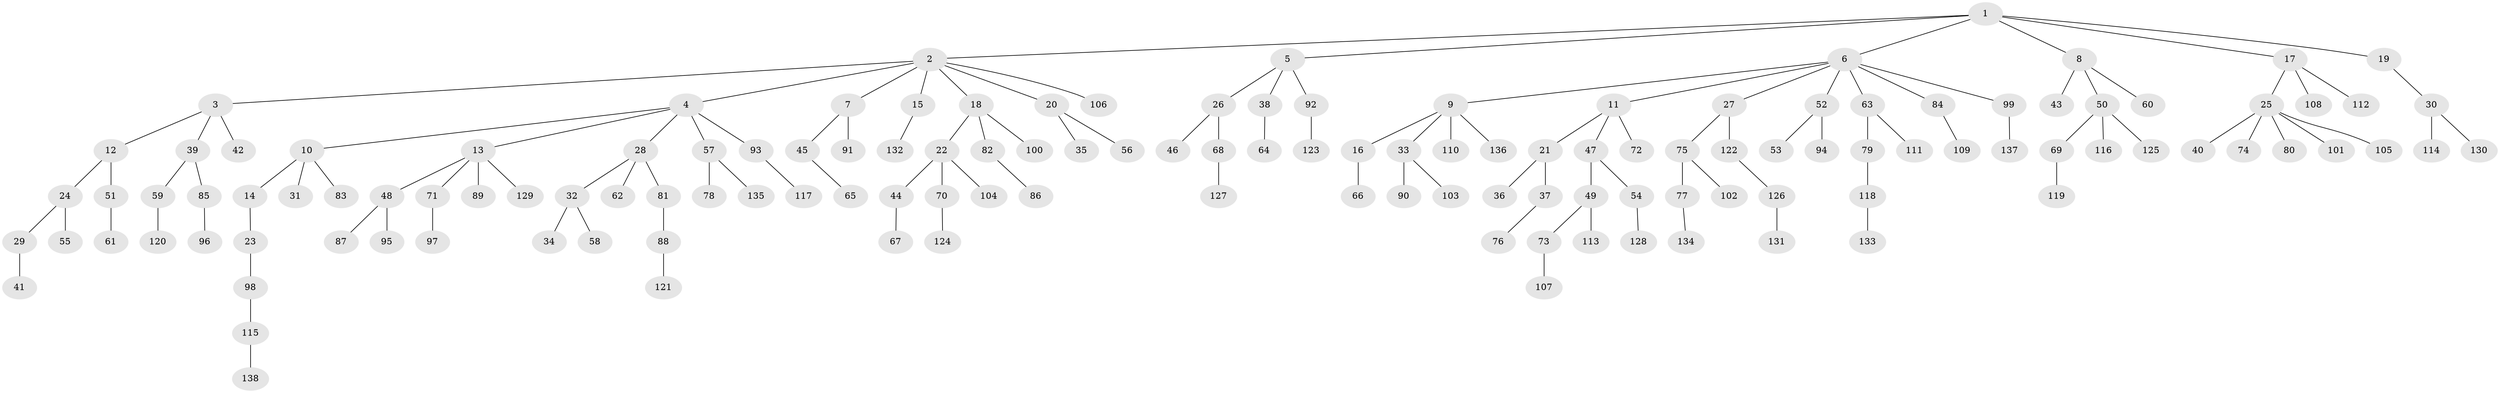// Generated by graph-tools (version 1.1) at 2025/02/03/09/25 03:02:31]
// undirected, 138 vertices, 137 edges
graph export_dot {
graph [start="1"]
  node [color=gray90,style=filled];
  1;
  2;
  3;
  4;
  5;
  6;
  7;
  8;
  9;
  10;
  11;
  12;
  13;
  14;
  15;
  16;
  17;
  18;
  19;
  20;
  21;
  22;
  23;
  24;
  25;
  26;
  27;
  28;
  29;
  30;
  31;
  32;
  33;
  34;
  35;
  36;
  37;
  38;
  39;
  40;
  41;
  42;
  43;
  44;
  45;
  46;
  47;
  48;
  49;
  50;
  51;
  52;
  53;
  54;
  55;
  56;
  57;
  58;
  59;
  60;
  61;
  62;
  63;
  64;
  65;
  66;
  67;
  68;
  69;
  70;
  71;
  72;
  73;
  74;
  75;
  76;
  77;
  78;
  79;
  80;
  81;
  82;
  83;
  84;
  85;
  86;
  87;
  88;
  89;
  90;
  91;
  92;
  93;
  94;
  95;
  96;
  97;
  98;
  99;
  100;
  101;
  102;
  103;
  104;
  105;
  106;
  107;
  108;
  109;
  110;
  111;
  112;
  113;
  114;
  115;
  116;
  117;
  118;
  119;
  120;
  121;
  122;
  123;
  124;
  125;
  126;
  127;
  128;
  129;
  130;
  131;
  132;
  133;
  134;
  135;
  136;
  137;
  138;
  1 -- 2;
  1 -- 5;
  1 -- 6;
  1 -- 8;
  1 -- 17;
  1 -- 19;
  2 -- 3;
  2 -- 4;
  2 -- 7;
  2 -- 15;
  2 -- 18;
  2 -- 20;
  2 -- 106;
  3 -- 12;
  3 -- 39;
  3 -- 42;
  4 -- 10;
  4 -- 13;
  4 -- 28;
  4 -- 57;
  4 -- 93;
  5 -- 26;
  5 -- 38;
  5 -- 92;
  6 -- 9;
  6 -- 11;
  6 -- 27;
  6 -- 52;
  6 -- 63;
  6 -- 84;
  6 -- 99;
  7 -- 45;
  7 -- 91;
  8 -- 43;
  8 -- 50;
  8 -- 60;
  9 -- 16;
  9 -- 33;
  9 -- 110;
  9 -- 136;
  10 -- 14;
  10 -- 31;
  10 -- 83;
  11 -- 21;
  11 -- 47;
  11 -- 72;
  12 -- 24;
  12 -- 51;
  13 -- 48;
  13 -- 71;
  13 -- 89;
  13 -- 129;
  14 -- 23;
  15 -- 132;
  16 -- 66;
  17 -- 25;
  17 -- 108;
  17 -- 112;
  18 -- 22;
  18 -- 82;
  18 -- 100;
  19 -- 30;
  20 -- 35;
  20 -- 56;
  21 -- 36;
  21 -- 37;
  22 -- 44;
  22 -- 70;
  22 -- 104;
  23 -- 98;
  24 -- 29;
  24 -- 55;
  25 -- 40;
  25 -- 74;
  25 -- 80;
  25 -- 101;
  25 -- 105;
  26 -- 46;
  26 -- 68;
  27 -- 75;
  27 -- 122;
  28 -- 32;
  28 -- 62;
  28 -- 81;
  29 -- 41;
  30 -- 114;
  30 -- 130;
  32 -- 34;
  32 -- 58;
  33 -- 90;
  33 -- 103;
  37 -- 76;
  38 -- 64;
  39 -- 59;
  39 -- 85;
  44 -- 67;
  45 -- 65;
  47 -- 49;
  47 -- 54;
  48 -- 87;
  48 -- 95;
  49 -- 73;
  49 -- 113;
  50 -- 69;
  50 -- 116;
  50 -- 125;
  51 -- 61;
  52 -- 53;
  52 -- 94;
  54 -- 128;
  57 -- 78;
  57 -- 135;
  59 -- 120;
  63 -- 79;
  63 -- 111;
  68 -- 127;
  69 -- 119;
  70 -- 124;
  71 -- 97;
  73 -- 107;
  75 -- 77;
  75 -- 102;
  77 -- 134;
  79 -- 118;
  81 -- 88;
  82 -- 86;
  84 -- 109;
  85 -- 96;
  88 -- 121;
  92 -- 123;
  93 -- 117;
  98 -- 115;
  99 -- 137;
  115 -- 138;
  118 -- 133;
  122 -- 126;
  126 -- 131;
}

